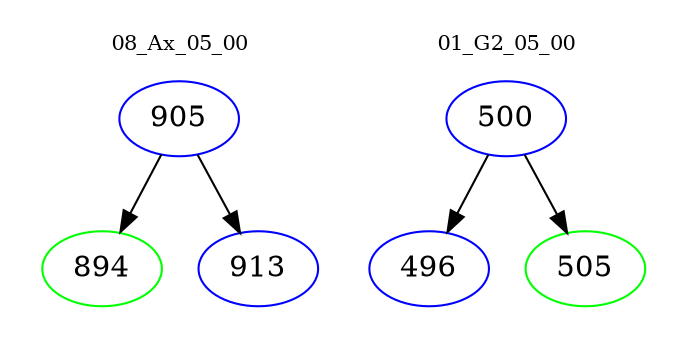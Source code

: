 digraph{
subgraph cluster_0 {
color = white
label = "08_Ax_05_00";
fontsize=10;
T0_905 [label="905", color="blue"]
T0_905 -> T0_894 [color="black"]
T0_894 [label="894", color="green"]
T0_905 -> T0_913 [color="black"]
T0_913 [label="913", color="blue"]
}
subgraph cluster_1 {
color = white
label = "01_G2_05_00";
fontsize=10;
T1_500 [label="500", color="blue"]
T1_500 -> T1_496 [color="black"]
T1_496 [label="496", color="blue"]
T1_500 -> T1_505 [color="black"]
T1_505 [label="505", color="green"]
}
}
